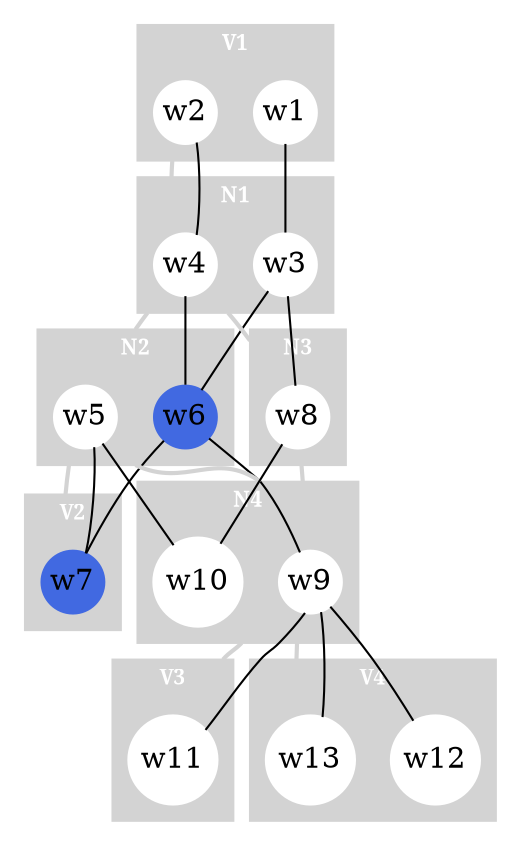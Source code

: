 graph M003 {

	compound=true;

	subgraph cluster0 {
		node [style=filled, shape=circle, color=white, height=0.3, width=0.3, margin=0.0];

		style=filled;
		color=lightgrey;

		fontcolor=white;
		fontname=bold;
		fontsize=10;

		label="V1";

		w1;
		w2;
	}

	subgraph cluster1 {
		node [style=filled, shape=circle, color=white, height=0.3, width=0.3, margin=0.0];

		style=filled;
		color=lightgrey;

		fontcolor=white;
		fontname=bold;
		fontsize=10;

		label="N1";

		w3;
		w4;
	}

	subgraph cluster2 {
		node [style=filled, shape=circle, color=white, height=0.3, width=0.3, margin=0.0];

		style=filled;
		color=lightgrey;

		fontcolor=white;
		fontname=bold;
		fontsize=10;

		label="N2";

		w6 [color=royalblue];		w5;
	}

	subgraph cluster3 {
		node [style=filled, shape=circle, color=white, height=0.3, width=0.3, margin=0.0];

		style=filled;
		color=lightgrey;

		fontcolor=white;
		fontname=bold;
		fontsize=10;

		label="V2";

		w7 [color=royalblue];	}

	subgraph cluster4 {
		node [style=filled, shape=circle, color=white, height=0.3, width=0.3, margin=0.0];

		style=filled;
		color=lightgrey;

		fontcolor=white;
		fontname=bold;
		fontsize=10;

		label="N4";

		w10;
		w9;
	}

	subgraph cluster5 {
		node [style=filled, shape=circle, color=white, height=0.3, width=0.3, margin=0.0];

		style=filled;
		color=lightgrey;

		fontcolor=white;
		fontname=bold;
		fontsize=10;

		label="N3";

		w8;
	}

	subgraph cluster6 {
		node [style=filled, shape=circle, color=white, height=0.3, width=0.3, margin=0.0];

		style=filled;
		color=lightgrey;

		fontcolor=white;
		fontname=bold;
		fontsize=10;

		label="V3";

		w11;
	}

	subgraph cluster7 {
		node [style=filled, shape=circle, color=white, height=0.3, width=0.3, margin=0.0];

		style=filled;
		color=lightgrey;

		fontcolor=white;
		fontname=bold;
		fontsize=10;

		label="V4";

		w12;
		w13;
	}

	w2 -- w4 [ltail=cluster0, lhead=cluster1, penwidth=2, color=lightgrey];
	w4 -- w5 [ltail=cluster1, lhead=cluster2, penwidth=2, color=lightgrey];
	w4 -- w8 [ltail=cluster1, lhead=cluster5, penwidth=2, color=lightgrey];
	w5 -- w7 [ltail=cluster2, lhead=cluster3, penwidth=2, color=lightgrey];
	w5 -- w9 [ltail=cluster2, lhead=cluster4, penwidth=2, color=lightgrey];
	w9 -- w8 [ltail=cluster4, lhead=cluster5, penwidth=2, color=lightgrey];
	w9 -- w11 [ltail=cluster4, lhead=cluster6, penwidth=2, color=lightgrey];
	w9 -- w13 [ltail=cluster4, lhead=cluster7, penwidth=2, color=lightgrey];
	w1 -- w3;
	w3 -- w6;
	w3 -- w8;
	w2 -- w4;
	w4 -- w6;
	w6 -- w7;
	w6 -- w9;
	w8 -- w10;
	w5 -- w7;
	w5 -- w10;
	w9 -- w11;
	w9 -- w12;
	w9 -- w13;
}


